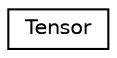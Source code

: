 digraph "Graphical Class Hierarchy"
{
 // LATEX_PDF_SIZE
  edge [fontname="Helvetica",fontsize="10",labelfontname="Helvetica",labelfontsize="10"];
  node [fontname="Helvetica",fontsize="10",shape=record];
  rankdir="LR";
  Node0 [label="Tensor",height=0.2,width=0.4,color="black", fillcolor="white", style="filled",URL="$classarm__compute_1_1graph_1_1_tensor.xhtml",tooltip="Tensor object."];
}
